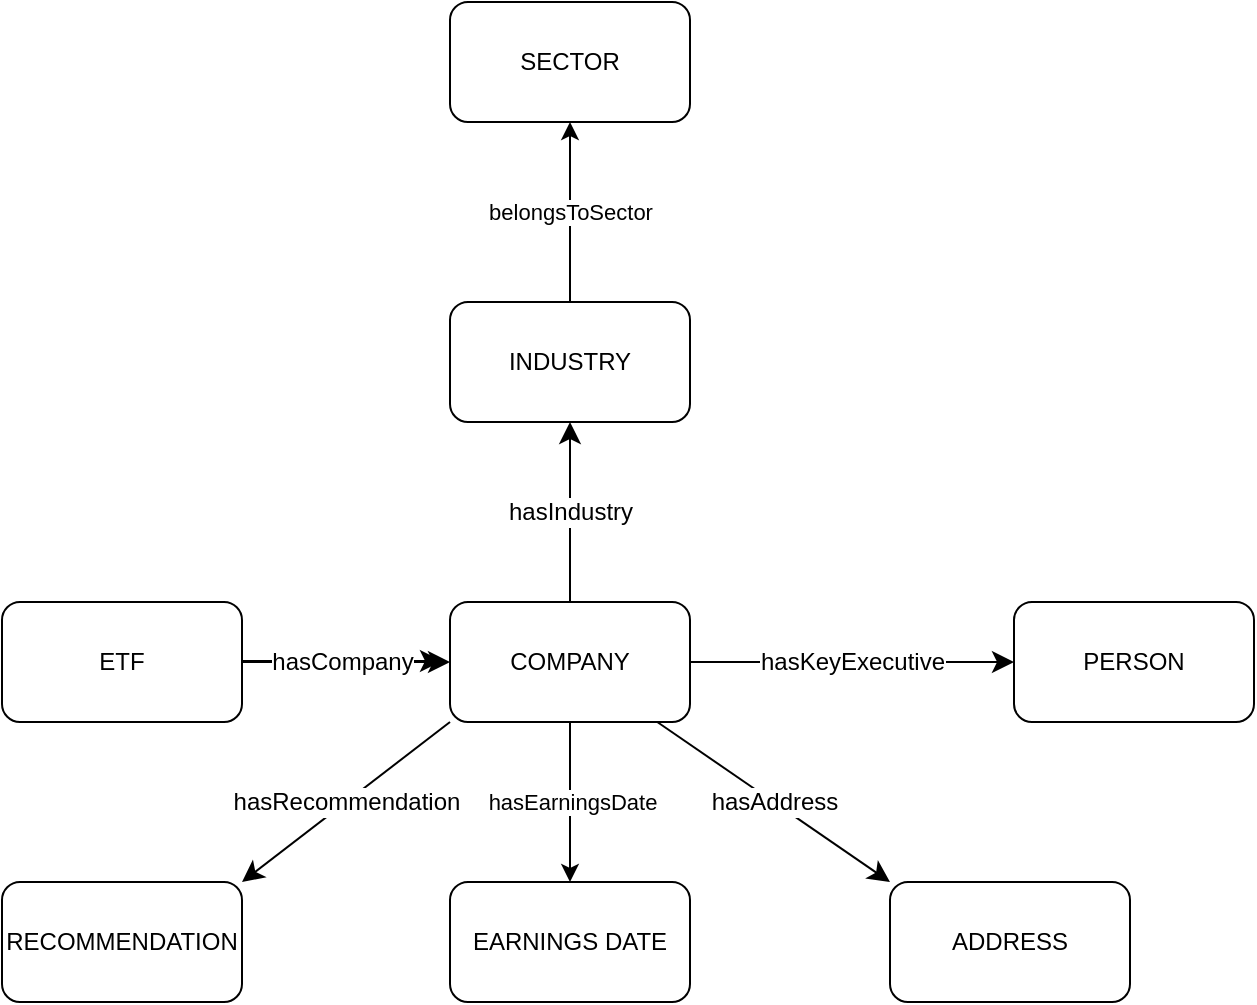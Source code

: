 <mxfile version="24.2.1" type="device">
  <diagram name="Seite-1" id="hUYF5aSd3cpWdoB7X-0e">
    <mxGraphModel dx="2593" dy="1445" grid="1" gridSize="22" guides="1" tooltips="1" connect="1" arrows="1" fold="1" page="1" pageScale="1" pageWidth="3000" pageHeight="3000" background="none" math="0" shadow="0">
      <root>
        <mxCell id="0" />
        <mxCell id="1" parent="0" />
        <mxCell id="jL7Q_DGKL51akEEEm9NI-15" value="hasAddress" style="edgeStyle=none;curved=1;rounded=0;orthogonalLoop=1;jettySize=auto;html=1;entryX=0;entryY=0;entryDx=0;entryDy=0;fontSize=12;startSize=8;endSize=8;" parent="1" source="jL7Q_DGKL51akEEEm9NI-2" target="jL7Q_DGKL51akEEEm9NI-13" edge="1">
          <mxGeometry relative="1" as="geometry" />
        </mxCell>
        <mxCell id="jL7Q_DGKL51akEEEm9NI-20" style="edgeStyle=none;curved=1;rounded=0;orthogonalLoop=1;jettySize=auto;html=1;entryX=0.5;entryY=1;entryDx=0;entryDy=0;fontSize=12;startSize=8;endSize=8;" parent="1" source="jL7Q_DGKL51akEEEm9NI-2" target="jL7Q_DGKL51akEEEm9NI-18" edge="1">
          <mxGeometry relative="1" as="geometry" />
        </mxCell>
        <mxCell id="jL7Q_DGKL51akEEEm9NI-22" value="hasIndustry" style="edgeLabel;html=1;align=center;verticalAlign=middle;resizable=0;points=[];fontSize=12;" parent="jL7Q_DGKL51akEEEm9NI-20" vertex="1" connectable="0">
          <mxGeometry x="0.004" relative="1" as="geometry">
            <mxPoint as="offset" />
          </mxGeometry>
        </mxCell>
        <mxCell id="cFpB28V_D8ZFhYfqeKpF-5" value="hasEarningsDate" style="edgeStyle=orthogonalEdgeStyle;rounded=0;orthogonalLoop=1;jettySize=auto;html=1;entryX=0.5;entryY=0;entryDx=0;entryDy=0;" parent="1" source="jL7Q_DGKL51akEEEm9NI-2" edge="1">
          <mxGeometry relative="1" as="geometry">
            <mxPoint x="284" y="440" as="targetPoint" />
          </mxGeometry>
        </mxCell>
        <mxCell id="zePkOHn8G72Zi9qGrkJn-6" value="hasRecommendation" style="edgeStyle=none;curved=1;rounded=0;orthogonalLoop=1;jettySize=auto;html=1;exitX=0;exitY=1;exitDx=0;exitDy=0;entryX=1;entryY=0;entryDx=0;entryDy=0;fontSize=12;startSize=8;endSize=8;" edge="1" parent="1" source="jL7Q_DGKL51akEEEm9NI-2" target="zePkOHn8G72Zi9qGrkJn-3">
          <mxGeometry relative="1" as="geometry" />
        </mxCell>
        <mxCell id="jL7Q_DGKL51akEEEm9NI-2" value="COMPANY" style="rounded=1;whiteSpace=wrap;html=1;" parent="1" vertex="1">
          <mxGeometry x="224" y="300" width="120" height="60" as="geometry" />
        </mxCell>
        <mxCell id="jL7Q_DGKL51akEEEm9NI-5" value="hasKeyExecutive" style="endArrow=classic;html=1;rounded=0;fontSize=12;startSize=8;endSize=8;curved=1;exitX=1;exitY=0.5;exitDx=0;exitDy=0;entryX=0;entryY=0.5;entryDx=0;entryDy=0;" parent="1" source="jL7Q_DGKL51akEEEm9NI-2" target="jL7Q_DGKL51akEEEm9NI-6" edge="1">
          <mxGeometry width="50" height="50" relative="1" as="geometry">
            <mxPoint x="464" y="540" as="sourcePoint" />
            <mxPoint x="434" y="330" as="targetPoint" />
          </mxGeometry>
        </mxCell>
        <mxCell id="jL7Q_DGKL51akEEEm9NI-6" value="PERSON" style="rounded=1;whiteSpace=wrap;html=1;" parent="1" vertex="1">
          <mxGeometry x="506" y="300.0" width="120" height="60" as="geometry" />
        </mxCell>
        <mxCell id="jL7Q_DGKL51akEEEm9NI-13" value="ADDRESS" style="rounded=1;whiteSpace=wrap;html=1;" parent="1" vertex="1">
          <mxGeometry x="444" y="440" width="120" height="60" as="geometry" />
        </mxCell>
        <mxCell id="eU0pKkIWSHJozhpE7N9M-1" value="belongsToSector" style="edgeStyle=orthogonalEdgeStyle;rounded=0;orthogonalLoop=1;jettySize=auto;html=1;" parent="1" source="jL7Q_DGKL51akEEEm9NI-18" target="jL7Q_DGKL51akEEEm9NI-19" edge="1">
          <mxGeometry relative="1" as="geometry" />
        </mxCell>
        <mxCell id="jL7Q_DGKL51akEEEm9NI-18" value="INDUSTRY" style="rounded=1;whiteSpace=wrap;html=1;" parent="1" vertex="1">
          <mxGeometry x="224" y="150" width="120" height="60" as="geometry" />
        </mxCell>
        <mxCell id="jL7Q_DGKL51akEEEm9NI-19" value="SECTOR" style="rounded=1;whiteSpace=wrap;html=1;" parent="1" vertex="1">
          <mxGeometry x="224" width="120" height="60" as="geometry" />
        </mxCell>
        <mxCell id="zePkOHn8G72Zi9qGrkJn-5" value="" style="edgeStyle=none;curved=1;rounded=0;orthogonalLoop=1;jettySize=auto;html=1;fontSize=12;startSize=8;endSize=8;" edge="1" parent="1" source="6gmPq90XaNqOsqY7wAAO-1" target="jL7Q_DGKL51akEEEm9NI-2">
          <mxGeometry relative="1" as="geometry" />
        </mxCell>
        <mxCell id="6gmPq90XaNqOsqY7wAAO-1" value="ETF" style="rounded=1;whiteSpace=wrap;html=1;" parent="1" vertex="1">
          <mxGeometry y="300" width="120" height="60" as="geometry" />
        </mxCell>
        <mxCell id="cFpB28V_D8ZFhYfqeKpF-1" value="hasCompany" style="endArrow=classic;html=1;rounded=0;fontSize=12;startSize=8;endSize=8;curved=1;exitX=1;exitY=0.5;exitDx=0;exitDy=0;entryX=0;entryY=0.5;entryDx=0;entryDy=0;" parent="1" edge="1">
          <mxGeometry width="50" height="50" relative="1" as="geometry">
            <mxPoint x="120" y="329.52" as="sourcePoint" />
            <mxPoint x="220" y="329.52" as="targetPoint" />
          </mxGeometry>
        </mxCell>
        <mxCell id="zePkOHn8G72Zi9qGrkJn-3" value="RECOMMENDATION" style="rounded=1;whiteSpace=wrap;html=1;" vertex="1" parent="1">
          <mxGeometry y="440" width="120" height="60" as="geometry" />
        </mxCell>
        <mxCell id="zePkOHn8G72Zi9qGrkJn-4" value="EARNINGS DATE" style="rounded=1;whiteSpace=wrap;html=1;" vertex="1" parent="1">
          <mxGeometry x="224" y="440" width="120" height="60" as="geometry" />
        </mxCell>
      </root>
    </mxGraphModel>
  </diagram>
</mxfile>
